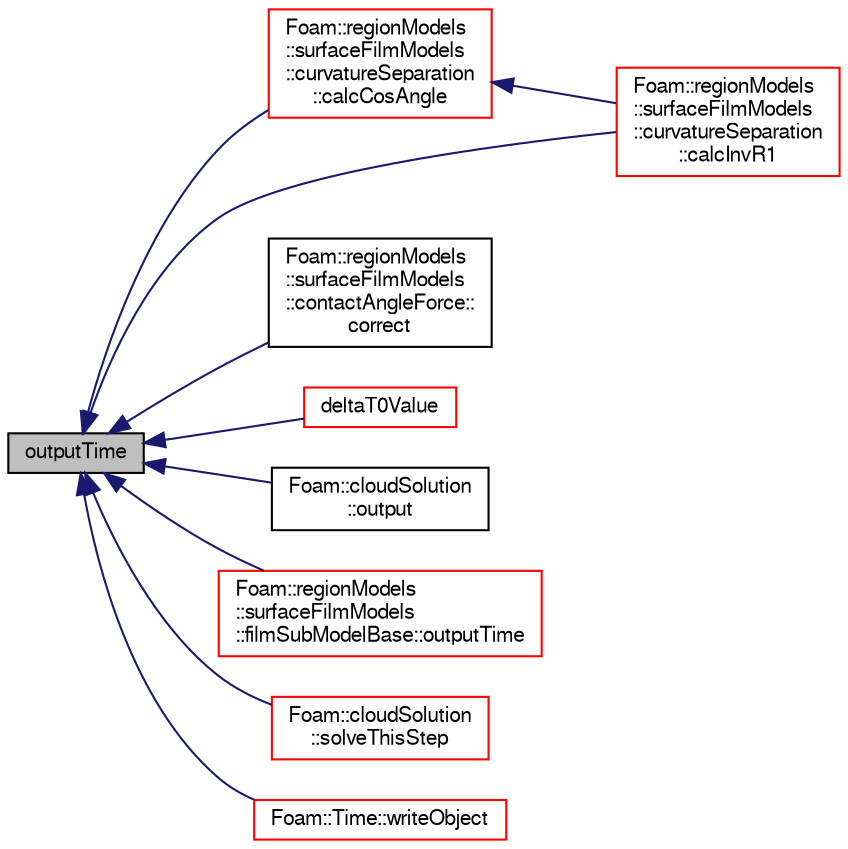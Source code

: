 digraph "outputTime"
{
  bgcolor="transparent";
  edge [fontname="FreeSans",fontsize="10",labelfontname="FreeSans",labelfontsize="10"];
  node [fontname="FreeSans",fontsize="10",shape=record];
  rankdir="LR";
  Node6211 [label="outputTime",height=0.2,width=0.4,color="black", fillcolor="grey75", style="filled", fontcolor="black"];
  Node6211 -> Node6212 [dir="back",color="midnightblue",fontsize="10",style="solid",fontname="FreeSans"];
  Node6212 [label="Foam::regionModels\l::surfaceFilmModels\l::curvatureSeparation\l::calcCosAngle",height=0.2,width=0.4,color="red",URL="$a29094.html#a6595a2ccc657d73bb3e77c3dad18b386",tooltip="Calculate the cosine of the angle between gravity vector and. "];
  Node6212 -> Node6213 [dir="back",color="midnightblue",fontsize="10",style="solid",fontname="FreeSans"];
  Node6213 [label="Foam::regionModels\l::surfaceFilmModels\l::curvatureSeparation\l::calcInvR1",height=0.2,width=0.4,color="red",URL="$a29094.html#a4568326dd9f3d2a04324b1686a207304",tooltip="Calculate local (inverse) radius of curvature. "];
  Node6211 -> Node6213 [dir="back",color="midnightblue",fontsize="10",style="solid",fontname="FreeSans"];
  Node6211 -> Node6215 [dir="back",color="midnightblue",fontsize="10",style="solid",fontname="FreeSans"];
  Node6215 [label="Foam::regionModels\l::surfaceFilmModels\l::contactAngleForce::\lcorrect",height=0.2,width=0.4,color="black",URL="$a29078.html#ae8286cb1594f9b26a1c5291173459307",tooltip="Correct. "];
  Node6211 -> Node6216 [dir="back",color="midnightblue",fontsize="10",style="solid",fontname="FreeSans"];
  Node6216 [label="deltaT0Value",height=0.2,width=0.4,color="red",URL="$a26362.html#adc004d23d5821ed40388e14535a62532",tooltip="Return old time step value. "];
  Node6211 -> Node6222 [dir="back",color="midnightblue",fontsize="10",style="solid",fontname="FreeSans"];
  Node6222 [label="Foam::cloudSolution\l::output",height=0.2,width=0.4,color="black",URL="$a23762.html#aa79db4d1e350112ec045016e886f77a6",tooltip="Returns true if writing this step. "];
  Node6211 -> Node6223 [dir="back",color="midnightblue",fontsize="10",style="solid",fontname="FreeSans"];
  Node6223 [label="Foam::regionModels\l::surfaceFilmModels\l::filmSubModelBase::outputTime",height=0.2,width=0.4,color="red",URL="$a29050.html#a59fd6e5492ff7a07bf267713f0338fa1",tooltip="Flag to indicate when to write a property. "];
  Node6211 -> Node6243 [dir="back",color="midnightblue",fontsize="10",style="solid",fontname="FreeSans"];
  Node6243 [label="Foam::cloudSolution\l::solveThisStep",height=0.2,width=0.4,color="red",URL="$a23762.html#ae83542f43964ca2aacfb65929c81ac83",tooltip="Returns true if performing a cloud iteration this calc step. "];
  Node6211 -> Node6245 [dir="back",color="midnightblue",fontsize="10",style="solid",fontname="FreeSans"];
  Node6245 [label="Foam::Time::writeObject",height=0.2,width=0.4,color="red",URL="$a26350.html#ad29090f3bdbff43fd95fa2d856219b5f",tooltip="Write using given format, version and compression. "];
}
